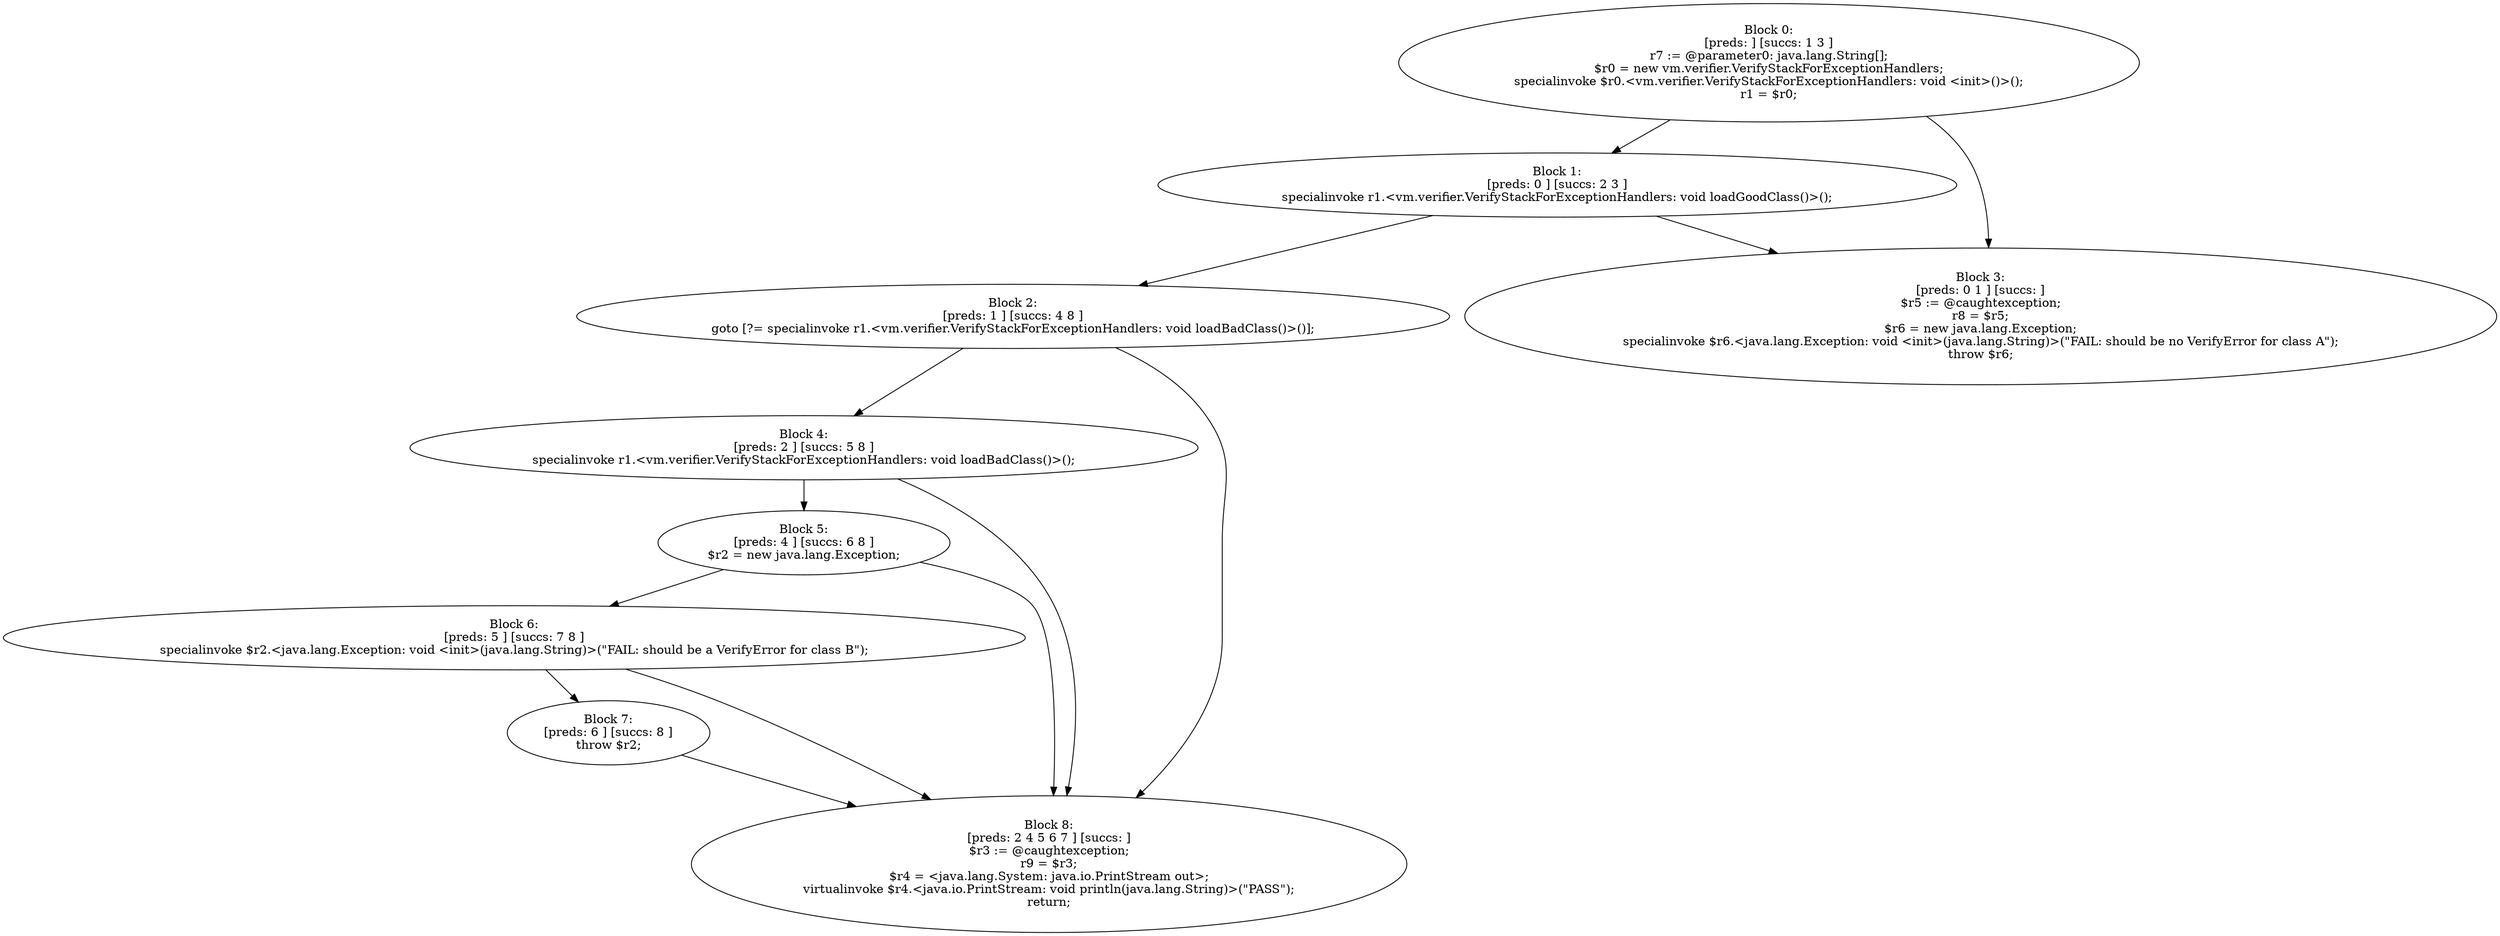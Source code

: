 digraph "unitGraph" {
    "Block 0:
[preds: ] [succs: 1 3 ]
r7 := @parameter0: java.lang.String[];
$r0 = new vm.verifier.VerifyStackForExceptionHandlers;
specialinvoke $r0.<vm.verifier.VerifyStackForExceptionHandlers: void <init>()>();
r1 = $r0;
"
    "Block 1:
[preds: 0 ] [succs: 2 3 ]
specialinvoke r1.<vm.verifier.VerifyStackForExceptionHandlers: void loadGoodClass()>();
"
    "Block 2:
[preds: 1 ] [succs: 4 8 ]
goto [?= specialinvoke r1.<vm.verifier.VerifyStackForExceptionHandlers: void loadBadClass()>()];
"
    "Block 3:
[preds: 0 1 ] [succs: ]
$r5 := @caughtexception;
r8 = $r5;
$r6 = new java.lang.Exception;
specialinvoke $r6.<java.lang.Exception: void <init>(java.lang.String)>(\"FAIL: should be no VerifyError for class A\");
throw $r6;
"
    "Block 4:
[preds: 2 ] [succs: 5 8 ]
specialinvoke r1.<vm.verifier.VerifyStackForExceptionHandlers: void loadBadClass()>();
"
    "Block 5:
[preds: 4 ] [succs: 6 8 ]
$r2 = new java.lang.Exception;
"
    "Block 6:
[preds: 5 ] [succs: 7 8 ]
specialinvoke $r2.<java.lang.Exception: void <init>(java.lang.String)>(\"FAIL: should be a VerifyError for class B\");
"
    "Block 7:
[preds: 6 ] [succs: 8 ]
throw $r2;
"
    "Block 8:
[preds: 2 4 5 6 7 ] [succs: ]
$r3 := @caughtexception;
r9 = $r3;
$r4 = <java.lang.System: java.io.PrintStream out>;
virtualinvoke $r4.<java.io.PrintStream: void println(java.lang.String)>(\"PASS\");
return;
"
    "Block 0:
[preds: ] [succs: 1 3 ]
r7 := @parameter0: java.lang.String[];
$r0 = new vm.verifier.VerifyStackForExceptionHandlers;
specialinvoke $r0.<vm.verifier.VerifyStackForExceptionHandlers: void <init>()>();
r1 = $r0;
"->"Block 1:
[preds: 0 ] [succs: 2 3 ]
specialinvoke r1.<vm.verifier.VerifyStackForExceptionHandlers: void loadGoodClass()>();
";
    "Block 0:
[preds: ] [succs: 1 3 ]
r7 := @parameter0: java.lang.String[];
$r0 = new vm.verifier.VerifyStackForExceptionHandlers;
specialinvoke $r0.<vm.verifier.VerifyStackForExceptionHandlers: void <init>()>();
r1 = $r0;
"->"Block 3:
[preds: 0 1 ] [succs: ]
$r5 := @caughtexception;
r8 = $r5;
$r6 = new java.lang.Exception;
specialinvoke $r6.<java.lang.Exception: void <init>(java.lang.String)>(\"FAIL: should be no VerifyError for class A\");
throw $r6;
";
    "Block 1:
[preds: 0 ] [succs: 2 3 ]
specialinvoke r1.<vm.verifier.VerifyStackForExceptionHandlers: void loadGoodClass()>();
"->"Block 2:
[preds: 1 ] [succs: 4 8 ]
goto [?= specialinvoke r1.<vm.verifier.VerifyStackForExceptionHandlers: void loadBadClass()>()];
";
    "Block 1:
[preds: 0 ] [succs: 2 3 ]
specialinvoke r1.<vm.verifier.VerifyStackForExceptionHandlers: void loadGoodClass()>();
"->"Block 3:
[preds: 0 1 ] [succs: ]
$r5 := @caughtexception;
r8 = $r5;
$r6 = new java.lang.Exception;
specialinvoke $r6.<java.lang.Exception: void <init>(java.lang.String)>(\"FAIL: should be no VerifyError for class A\");
throw $r6;
";
    "Block 2:
[preds: 1 ] [succs: 4 8 ]
goto [?= specialinvoke r1.<vm.verifier.VerifyStackForExceptionHandlers: void loadBadClass()>()];
"->"Block 4:
[preds: 2 ] [succs: 5 8 ]
specialinvoke r1.<vm.verifier.VerifyStackForExceptionHandlers: void loadBadClass()>();
";
    "Block 2:
[preds: 1 ] [succs: 4 8 ]
goto [?= specialinvoke r1.<vm.verifier.VerifyStackForExceptionHandlers: void loadBadClass()>()];
"->"Block 8:
[preds: 2 4 5 6 7 ] [succs: ]
$r3 := @caughtexception;
r9 = $r3;
$r4 = <java.lang.System: java.io.PrintStream out>;
virtualinvoke $r4.<java.io.PrintStream: void println(java.lang.String)>(\"PASS\");
return;
";
    "Block 4:
[preds: 2 ] [succs: 5 8 ]
specialinvoke r1.<vm.verifier.VerifyStackForExceptionHandlers: void loadBadClass()>();
"->"Block 5:
[preds: 4 ] [succs: 6 8 ]
$r2 = new java.lang.Exception;
";
    "Block 4:
[preds: 2 ] [succs: 5 8 ]
specialinvoke r1.<vm.verifier.VerifyStackForExceptionHandlers: void loadBadClass()>();
"->"Block 8:
[preds: 2 4 5 6 7 ] [succs: ]
$r3 := @caughtexception;
r9 = $r3;
$r4 = <java.lang.System: java.io.PrintStream out>;
virtualinvoke $r4.<java.io.PrintStream: void println(java.lang.String)>(\"PASS\");
return;
";
    "Block 5:
[preds: 4 ] [succs: 6 8 ]
$r2 = new java.lang.Exception;
"->"Block 6:
[preds: 5 ] [succs: 7 8 ]
specialinvoke $r2.<java.lang.Exception: void <init>(java.lang.String)>(\"FAIL: should be a VerifyError for class B\");
";
    "Block 5:
[preds: 4 ] [succs: 6 8 ]
$r2 = new java.lang.Exception;
"->"Block 8:
[preds: 2 4 5 6 7 ] [succs: ]
$r3 := @caughtexception;
r9 = $r3;
$r4 = <java.lang.System: java.io.PrintStream out>;
virtualinvoke $r4.<java.io.PrintStream: void println(java.lang.String)>(\"PASS\");
return;
";
    "Block 6:
[preds: 5 ] [succs: 7 8 ]
specialinvoke $r2.<java.lang.Exception: void <init>(java.lang.String)>(\"FAIL: should be a VerifyError for class B\");
"->"Block 7:
[preds: 6 ] [succs: 8 ]
throw $r2;
";
    "Block 6:
[preds: 5 ] [succs: 7 8 ]
specialinvoke $r2.<java.lang.Exception: void <init>(java.lang.String)>(\"FAIL: should be a VerifyError for class B\");
"->"Block 8:
[preds: 2 4 5 6 7 ] [succs: ]
$r3 := @caughtexception;
r9 = $r3;
$r4 = <java.lang.System: java.io.PrintStream out>;
virtualinvoke $r4.<java.io.PrintStream: void println(java.lang.String)>(\"PASS\");
return;
";
    "Block 7:
[preds: 6 ] [succs: 8 ]
throw $r2;
"->"Block 8:
[preds: 2 4 5 6 7 ] [succs: ]
$r3 := @caughtexception;
r9 = $r3;
$r4 = <java.lang.System: java.io.PrintStream out>;
virtualinvoke $r4.<java.io.PrintStream: void println(java.lang.String)>(\"PASS\");
return;
";
}
